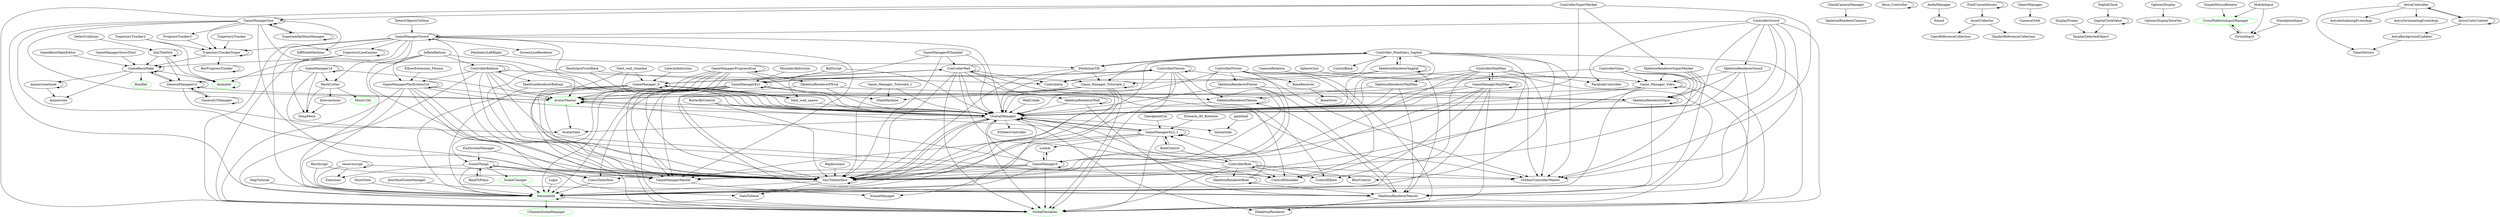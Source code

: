 digraph  {
	BarProgressTracker -> BarProgressTracker;
	RepIncrease -> VarsToInterface;
	VarsToInterface -> VarsToInterface;
	SessionInfo	 [color=green];
	VarsToInterface -> SessionInfo;
	VarsToInterface -> OverallManager;
	VarsToInterface -> DataToSend;
	RestScript -> VarsToInterface;
	RestScript -> SessionInfo;
	SessionInfo -> SessionInfo;
	GlobalVariables	 [color=green];
	SessionInfo -> GlobalVariables;
	UltimateSceneManager	 [color=green];
	SessionInfo -> UltimateSceneManager;
	SkeletonRendererMailMan -> OverallManager;
	SkeletonRendererMailMan -> SkeletonRendererFlexion;
	SkeletonRendererMailMan -> SkeletonRendererMaster;
	OverallManager -> VarsToInterface;
	OverallManager -> SessionInfo;
	OverallManager -> OverallManager;
	OverallManager -> GlobalVariables;
	OverallManager -> GameManagerEx2_1;
	OverallManager -> Instantiate;
	OverallManager -> AvatarData;
	OverallManager -> IGameManager;
	OverallManager -> IOrbbecController;
	OverallManager -> ISkeletonRenderer;
	SkeletonRendererFlexion -> OverallManager;
	SkeletonRendererFlexion -> SkeletonRendererFlexion;
	SkeletonRendererFlexion -> SkeletonRendererMaster;
	SkeletonRendererMaster -> ISkeletonRenderer;
	SkeletonRendererPEval -> OverallManager;
	SkeletonRendererPEval -> SkeletonRendererMaster;
	SkeletonRendererPEval -> SkeletonRendererGlass;
	SkeletonRendererGlass -> OverallManager;
	SkeletonRendererGlass -> SkeletonRendererMaster;
	SkeletonRendererGlass -> SkeletonRendererGlass;
	SkeletonRendererSuperMarket -> OverallManager;
	SkeletonRendererSuperMarket -> SkeletonRendererMaster;
	SkeletonRendererSuperMarket -> SkeletonRendererGlass;
	SkeletonRendererSuperMarket -> Game_Manager_Vidro;
	Game_Manager_Vidro -> VarsToInterface;
	Game_Manager_Vidro -> SessionInfo;
	Game_Manager_Vidro -> OverallManager;
	Game_Manager_Vidro -> Game_Manager_Vidro;
	Game_Manager_Vidro -> GlobalVariables;
	AvatarMaster	 [color=green];
	Game_Manager_Vidro -> AvatarMaster;
	SkipTutorial -> SessionInfo;
	ControllerMailMan -> ParabolaController;
	ControllerMailMan -> VarsToInterface;
	ControllerMailMan -> SessionInfo;
	ControllerMailMan -> SkeletonRendererMailMan;
	ControllerMailMan -> OverallManager;
	ControllerMailMan -> GameManagerMailMan;
	ControllerMailMan -> GlobalVariables;
	ControllerMailMan -> OrbbecControllerMaster;
	GameManagerMailMan -> VarsToInterface;
	GameManagerMailMan -> SessionInfo;
	GameManagerMailMan -> OverallManager;
	GameManagerMailMan -> ControllerMailMan;
	GameManagerMailMan -> GameManagerMailMan;
	GameManagerMailMan -> GlobalVariables;
	GameManagerMailMan -> ControlElbow;
	GameManagerMailMan -> AvatarMaster;
	GameManagerMailMan -> GameManagerMaster;
	ControllerSuperMarket -> OverallManager;
	ControllerSuperMarket -> SkeletonRendererSuperMarket;
	ControllerSuperMarket -> GlobalVariables;
	ControllerSuperMarket -> OrbbecControllerMaster;
	ControllerSuperMarket -> GameManagerSaw;
	GameManagerSaw -> VarsToInterface;
	GameManagerSaw -> SessionInfo;
	GameManagerSaw -> OverallManager;
	GameManagerSaw -> GlobalVariables;
	GameManagerSaw -> GameManagerSaw;
	GameManagerSaw -> AvatarMaster;
	GameManagerSaw -> GameManagerMaster;
	GameManagerSaw -> SupermarketItemManager;
	GameManagerSaw -> ProgressTracker3;
	GameManagerSaw -> TrajectoryTrackerSuper;
	ControllerSword -> ParabolaController;
	ControllerSword -> VarsToInterface;
	ControllerSword -> SessionInfo;
	ControllerSword -> OverallManager;
	ControllerSword -> GlobalVariables;
	ControllerSword -> OrbbecControllerMaster;
	ControllerSword -> SkeletonRendererSword;
	ControllerSword -> GameManagerSword;
	SkeletonRendererSword -> OverallManager;
	SkeletonRendererSword -> SkeletonRendererMaster;
	SkeletonRendererSword -> SkeletonRendererGlass;
	SkeletonRendererSword -> Game_Manager_Vidro;
	GameManagerSword -> VarsToInterface;
	GameManagerSword -> SessionInfo;
	GameManagerSword -> OverallManager;
	GameManagerSword -> GlobalVariables;
	GameManagerSword -> GameManagerSword;
	GameManagerSword -> AvatarMaster;
	GameManagerSword -> GameManagerMaster;
	GameManagerSword -> TrajectoryTrackerSuper;
	GameManagerSword -> MeshCutter;
	GameManagerSword -> TempMesh;
	GameManagerSword -> ScreenLineRenderer;
	GameManagerSword -> DiffStateMachine;
	GameManagerSword -> TrajectoryLineGenner;
	DetectCollision -> JoinTheDots;
	JoinTheDots -> JoinTheDots;
	JoinTheDots -> GeneralManagerv2;
	JoinTheDots -> GameRecnMake;
	Animater	 [color=green];
	JoinTheDots -> Animater;
	EndScreenManager -> VarsToInterface;
	EndScreenManager -> SceneThings;
	SceneThings -> VarsToInterface;
	SceneThings -> SessionInfo;
	SceneThings -> SceneThings;
	SceneThings -> BackToPlans;
	SceneThings -> Coms2Interface;
	SceneThings -> DataToSend;
	SceneThings -> Exercises;
	SceneChanger	 [color=green];
	SceneThings -> SceneChanger;
	AvatarMaster -> OverallManager;
	AvatarMaster -> AvatarMaster;
	AvatarMaster -> AvatarData;
	GameManagerMaster -> IGameManager;
	GameManagerProgressEval -> VarsToInterface;
	GameManagerProgressEval -> SessionInfo;
	GameManagerProgressEval -> OverallManager;
	GameManagerProgressEval -> SkeletonRendererPEval;
	GameManagerProgressEval -> GlobalVariables;
	GameManagerProgressEval -> SceneThings;
	GameManagerProgressEval -> AvatarMaster;
	GameManagerProgressEval -> GameManagerMaster;
	GameManagerProgressEval -> GameManagerProgressEval;
	SupermarketItemManager -> GameManagerSaw;
	SupermarketItemManager -> SupermarketItemManager;
	ProgressTracker3 -> TrajectoryTrackerSuper;
	TrajectoryTrackerSuper -> BarProgressTracker;
	TrajectoryTrackerSuper -> TrajectoryTrackerSuper;
	TrajectoryTrackerSuper -> GameRecnMake;
	GeneralUIManager -> GeneralUIManager;
	GeneralUIManager -> GeneralManagerv2;
	GeneralManagerv2 -> AvatarMaster;
	GeneralManagerv2 -> GeneralUIManager;
	GeneralManagerv2 -> GeneralManagerv2;
	GeneralManagerv2 -> AvatarData;
	GeneralManagerv2 -> GameRecnMake;
	BackToPlans -> SceneThings;
	Coms2Interface -> SessionInfo;
	Login -> SessionInfo;
	receivescript -> VarsToInterface;
	receivescript -> SessionInfo;
	receivescript -> Exercises;
	receivescript -> receivescript;
	SceneChanger -> SessionInfo;
	GameManager10 -> AvatarMaster;
	GameManager10 -> GameManagerMaster;
	GameManager10 -> GeneralManagerv2;
	GameManager10 -> GameManager10;
	GameManager10 -> MeshCutter;
	GameManager10 -> TempMesh;
	MeshCutter -> TempMesh;
	MeshCutter -> Intersections;
	MeshUtils	 [color=green];
	MeshCutter -> MeshUtils;
	GameManager5 -> VarsToInterface;
	GameManager5 -> SessionInfo;
	GameManager5 -> OverallManager;
	GameManager5 -> GlobalVariables;
	GameManager5 -> AvatarMaster;
	GameManager5 -> GameManagerMaster;
	GameManager5 -> Coms2Interface;
	GameManager5 -> GameManager5;
	GameManager5 -> LookAt;
	LookAt -> GameManager5;
	GameManager9Chambel -> VarsToInterface;
	GameManager9Chambel -> OverallManager;
	GameManager9Chambel -> Next_wall_spawn;
	GameManager9Chambel -> ControllerWall;
	Next_wall_spawn -> OverallManager;
	Next_wall_spawn -> GameManager_9;
	ControllerWall -> VarsToInterface;
	ControllerWall -> OverallManager;
	ControllerWall -> GlobalVariables;
	ControllerWall -> OrbbecControllerMaster;
	ControllerWall -> ControlElbow;
	ControllerWall -> ControllerWall;
	ControllerWall -> GameManager_9;
	ControllerWall -> ControlArm;
	ControllerWall -> ControllShoulder;
	ControllerWall -> SkeletonRendererWall;
	GameManagerEx1 -> VarsToInterface;
	GameManagerEx1 -> SessionInfo;
	GameManagerEx1 -> OverallManager;
	GameManagerEx1 -> GlobalVariables;
	GameManagerEx1 -> AvatarMaster;
	GameManagerEx1 -> GameManagerMaster;
	GameManagerEx1 -> Coms2Interface;
	GameManagerEx1 -> GameManagerEx1;
	GameManagerEx1 -> ControllerFlexion;
	GameManagerEx1 -> StateMachine;
	ControllerFlexion -> VarsToInterface;
	ControllerFlexion -> OverallManager;
	ControllerFlexion -> SkeletonRendererFlexion;
	ControllerFlexion -> GlobalVariables;
	ControllerFlexion -> OrbbecControllerMaster;
	ControllerFlexion -> GameManagerEx1;
	ControllerFlexion -> ControllerFlexion;
	ControllerFlexion -> ControlArm;
	ControllerFlexion -> ControllShoulder;
	GameManagerEx2_1 -> VarsToInterface;
	GameManagerEx2_1 -> SessionInfo;
	GameManagerEx2_1 -> OverallManager;
	GameManagerEx2_1 -> GlobalVariables;
	GameManagerEx2_1 -> AvatarMaster;
	GameManagerEx2_1 -> LookAt;
	GameManagerEx2_1 -> GameManagerEx2_1;
	GameManagerEx2_1 -> BoatControl;
	BoatControl -> GameManagerEx2_1;
	BoatControl -> ControllerBoat;
	GameManagerFlexExtensCot -> VarsToInterface;
	GameManagerFlexExtensCot -> SessionInfo;
	GameManagerFlexExtensCot -> OverallManager;
	GameManagerFlexExtensCot -> GlobalVariables;
	GameManagerFlexExtensCot -> AvatarMaster;
	GameManagerFlexExtensCot -> GameManagerMaster;
	GameManagerFlexExtensCot -> Coms2Interface;
	GameManagerFlexExtensCot -> GameManagerFlexExtensCot;
	GameManager_9 -> VarsToInterface;
	GameManager_9 -> SessionInfo;
	GameManager_9 -> OverallManager;
	GameManager_9 -> GlobalVariables;
	GameManager_9 -> AvatarMaster;
	GameManager_9 -> GameManagerMaster;
	GameManager_9 -> Next_wall_spawn;
	GameManager_9 -> ControllerWall;
	GameManager_9 -> GameManager_9;
	Game_Manager_Tutorial4_1 -> VarsToInterface;
	Game_Manager_Tutorial4_1 -> OverallManager;
	Game_Manager_Tutorial4_1 -> StateMachine;
	Game_Manager_Tutorial4_2 -> VarsToInterface;
	Game_Manager_Tutorial4_2 -> SessionInfo;
	Game_Manager_Tutorial4_2 -> OverallManager;
	Game_Manager_Tutorial4_2 -> GlobalVariables;
	Game_Manager_Tutorial4_2 -> AvatarMaster;
	Game_Manager_Tutorial4_2 -> GameManagerMaster;
	Game_Manager_Tutorial4_2 -> StateMachine;
	Game_Manager_Tutorial4_2 -> Game_Manager_Tutorial4_2;
	BallScript -> OverallManager;
	BallScript -> GameManagerEx1;
	ControllerBoat -> VarsToInterface;
	ControllerBoat -> OverallManager;
	ControllerBoat -> GlobalVariables;
	ControllerBoat -> OrbbecControllerMaster;
	ControllerBoat -> ControlElbow;
	ControllerBoat -> GameManagerEx2_1;
	ControllerBoat -> ControllerBoat;
	ControllerBoat -> ControllShoulder;
	ControllerBoat -> BlurControl;
	ControllerBoat -> SkeletonRendererBoat;
	ButterflyControl -> VarsToInterface;
	ButterflyControl -> OverallManager;
	CameraRotation -> Game_Manager_Vidro;
	CheckCameraManager -> SkeletonRendererCamera;
	CheckpointCol -> GameManagerEx2_1;
	Controller_Pendulars_Sagital -> VarsToInterface;
	Controller_Pendulars_Sagital -> OverallManager;
	Controller_Pendulars_Sagital -> GlobalVariables;
	Controller_Pendulars_Sagital -> OrbbecControllerMaster;
	Controller_Pendulars_Sagital -> Game_Manager_Tutorial4_2;
	Controller_Pendulars_Sagital -> PendulumTilt;
	Controller_Pendulars_Sagital -> ControlArm;
	Controller_Pendulars_Sagital -> ControlBack;
	Controller_Pendulars_Sagital -> ControllShoulder;
	Controller_Pendulars_Sagital -> SkeletonRendererSagital;
	Controller_Pendulars_Sagital -> BlurControl;
	PendulumTilt -> VarsToInterface;
	PendulumTilt -> OverallManager;
	PendulumTilt -> Game_Manager_Tutorial4_2;
	PendulumTilt -> Controller_Pendulars_Sagital;
	SkeletonRendererSagital -> OverallManager;
	SkeletonRendererSagital -> SkeletonRendererMaster;
	SkeletonRendererSagital -> Game_Manager_Tutorial4_2;
	SkeletonRendererSagital -> Controller_Pendulars_Sagital;
	SkeletonRendererSagital -> SkeletonRendererSagital;
	Hose_Controller -> Hose_Controller;
	InflateBalloon -> VarsToInterface;
	InflateBalloon -> SessionInfo;
	InflateBalloon -> OverallManager;
	InflateBalloon -> GameManagerFlexExtensCot;
	InflateBalloon -> ControllerBalloon;
	ControllerBalloon -> VarsToInterface;
	ControllerBalloon -> OverallManager;
	ControllerBalloon -> GlobalVariables;
	ControllerBalloon -> OrbbecControllerMaster;
	ControllerBalloon -> GameManagerFlexExtensCot;
	ControllerBalloon -> ControlArm;
	ControllerBalloon -> ControllShoulder;
	ControllerBalloon -> ControllerBalloon;
	ControllerBalloon -> SkeletonRendererBalloon;
	Next_wall_chambel -> VarsToInterface;
	Next_wall_chambel -> OverallManager;
	Next_wall_chambel -> GameManager_9;
	paintball -> Instantiate;
	ShowNote -> SessionInfo;
	SphereCast -> Game_Manager_Vidro;
	WallColide -> OverallManager;
	ElbowExtension_Flexion -> GameManagerFlexExtensCot;
	Forearm_90_Rotation -> GameManagerEx2_1;
	LateralAbduction -> GameManager_9;
	PendularsFrontBack -> VarsToInterface;
	PendularsFrontBack -> OverallManager;
	PendularsFrontBack -> Game_Manager_Tutorial4_2;
	PendularsLeftRight -> PendulumTilt;
	ShoulderAbduction -> GameManagerEx1;
	AudioManager -> Sound;
	InterfaceSceneManager -> SessionInfo;
	SkeletonRendererBoat -> OverallManager;
	SkeletonRendererBoat -> SkeletonRendererMaster;
	SkeletonRendererBoat -> GameManagerEx2_1;
	SkeletonRendererBoat -> SkeletonRendererBoat;
	BoneReceiver -> BoneGiver;
	SkeletonRendererBalloon -> OverallManager;
	SkeletonRendererBalloon -> SkeletonRendererFlexion;
	SkeletonRendererBalloon -> SkeletonRendererMaster;
	ControllerFlower -> VarsToInterface;
	ControllerFlower -> OverallManager;
	ControllerFlower -> GlobalVariables;
	ControllerFlower -> OrbbecControllerMaster;
	ControllerFlower -> GameManager5;
	ControllerFlower -> ControllShoulder;
	ControllerFlower -> BoneReceiver;
	ControllerFlower -> SkeletonRendererFlower;
	SkeletonRendererFlower -> OverallManager;
	SkeletonRendererFlower -> SkeletonRendererMaster;
	SkeletonRendererFlower -> SkeletonRendererGlass;
	SkeletonRendererFlower -> GameManager5;
	SkeletonRendererWall -> OverallManager;
	SkeletonRendererWall -> SkeletonRendererMaster;
	SkeletonRendererWall -> SkeletonRendererWall;
	ControllerGlass -> OverallManager;
	ControllerGlass -> SkeletonRendererGlass;
	ControllerGlass -> Game_Manager_Vidro;
	ControllerGlass -> GlobalVariables;
	ControllerGlass -> OrbbecControllerMaster;
	AssetCollector -> ClassReferenceCollection;
	AssetCollector -> ShaderReferenceCollection;
	FindUnusedAssets -> AssetCollector;
	FindUnusedAssets -> FindUnusedAssets;
	DetectObjectsToSlice -> GameManagerSword;
	TrajectoryLineGenner -> TrajectoryLineGenner;
	TrajectoryLineGenner -> GameRecnMake;
	TrajectoryLineGenner -> Animater;
	GameManagerSwordTest -> GameRecnMake;
	GameRecnMake -> GeneralManagerv2;
	GameRecnMake -> GameRecnMake;
	GameRecnMake -> Animercise;
	GameRecnMake -> AnimerciseAsset;
	GameRecnMake -> Animater;
	Bonifier	 [color=green];
	GameRecnMake -> Bonifier;
	ObjectManager -> CameraOrbit;
	Intersections -> TempMesh;
	AnimerciseAsset -> Animercise;
	AnimerciseAsset -> AnimerciseAsset;
	Animater -> Animater;
	GameRecnMakeEditor -> GameRecnMake;
	TrajectoryTracker -> TrajectoryTrackerSuper;
	TrajectoryTracker2 -> TrajectoryTrackerSuper;
	TrajectoryTracker2 -> Animater;
	DisplayFrame -> DisplaySelectedObject;
	OptionsDisplay -> OptionsDisplaySaveVar;
	DigitalClock -> DigitalClockValue;
	DigitalClockValue -> DisplaySelectedObject;
	DigitalClockValue -> DigitalClockValue;
	CrossPlatformInputManager	 [color=green];
	CrossPlatformInputManager -> VirtualInput;
	VirtualInput -> CrossPlatformInputManager;
	MobileInput -> CrossPlatformInputManager;
	MobileInput -> VirtualInput;
	StandaloneInput -> VirtualInput;
	SimpleMouseRotator -> CrossPlatformInputManager;
	AstraBackgroundUpdater -> TimerHistory;
	AstraController -> TimerHistory;
	AstraController -> AstraInitializingEventArgs;
	AstraController -> AstraTerminatingEventArgs;
	AstraController -> AstraUnityContext;
	AstraUnityContext -> AstraBackgroundUpdater;
	AstraUnityContext -> AstraController;
	AstraUnityContext -> AstraUnityContext;
}
